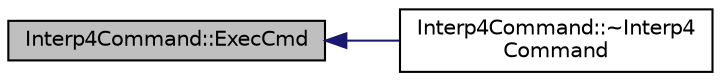 digraph "Interp4Command::ExecCmd"
{
  edge [fontname="Helvetica",fontsize="10",labelfontname="Helvetica",labelfontsize="10"];
  node [fontname="Helvetica",fontsize="10",shape=record];
  rankdir="LR";
  Node1 [label="Interp4Command::ExecCmd",height=0.2,width=0.4,color="black", fillcolor="grey75", style="filled", fontcolor="black"];
  Node1 -> Node2 [dir="back",color="midnightblue",fontsize="10",style="solid",fontname="Helvetica"];
  Node2 [label="Interp4Command::~Interp4\lCommand",height=0.2,width=0.4,color="black", fillcolor="white", style="filled",URL="$class_interp4_command.html#a620ba28206850d0bce8dbb2364c73366",tooltip="Destruktor wirtualny ze wzgledu na klasy pochodne. "];
}
